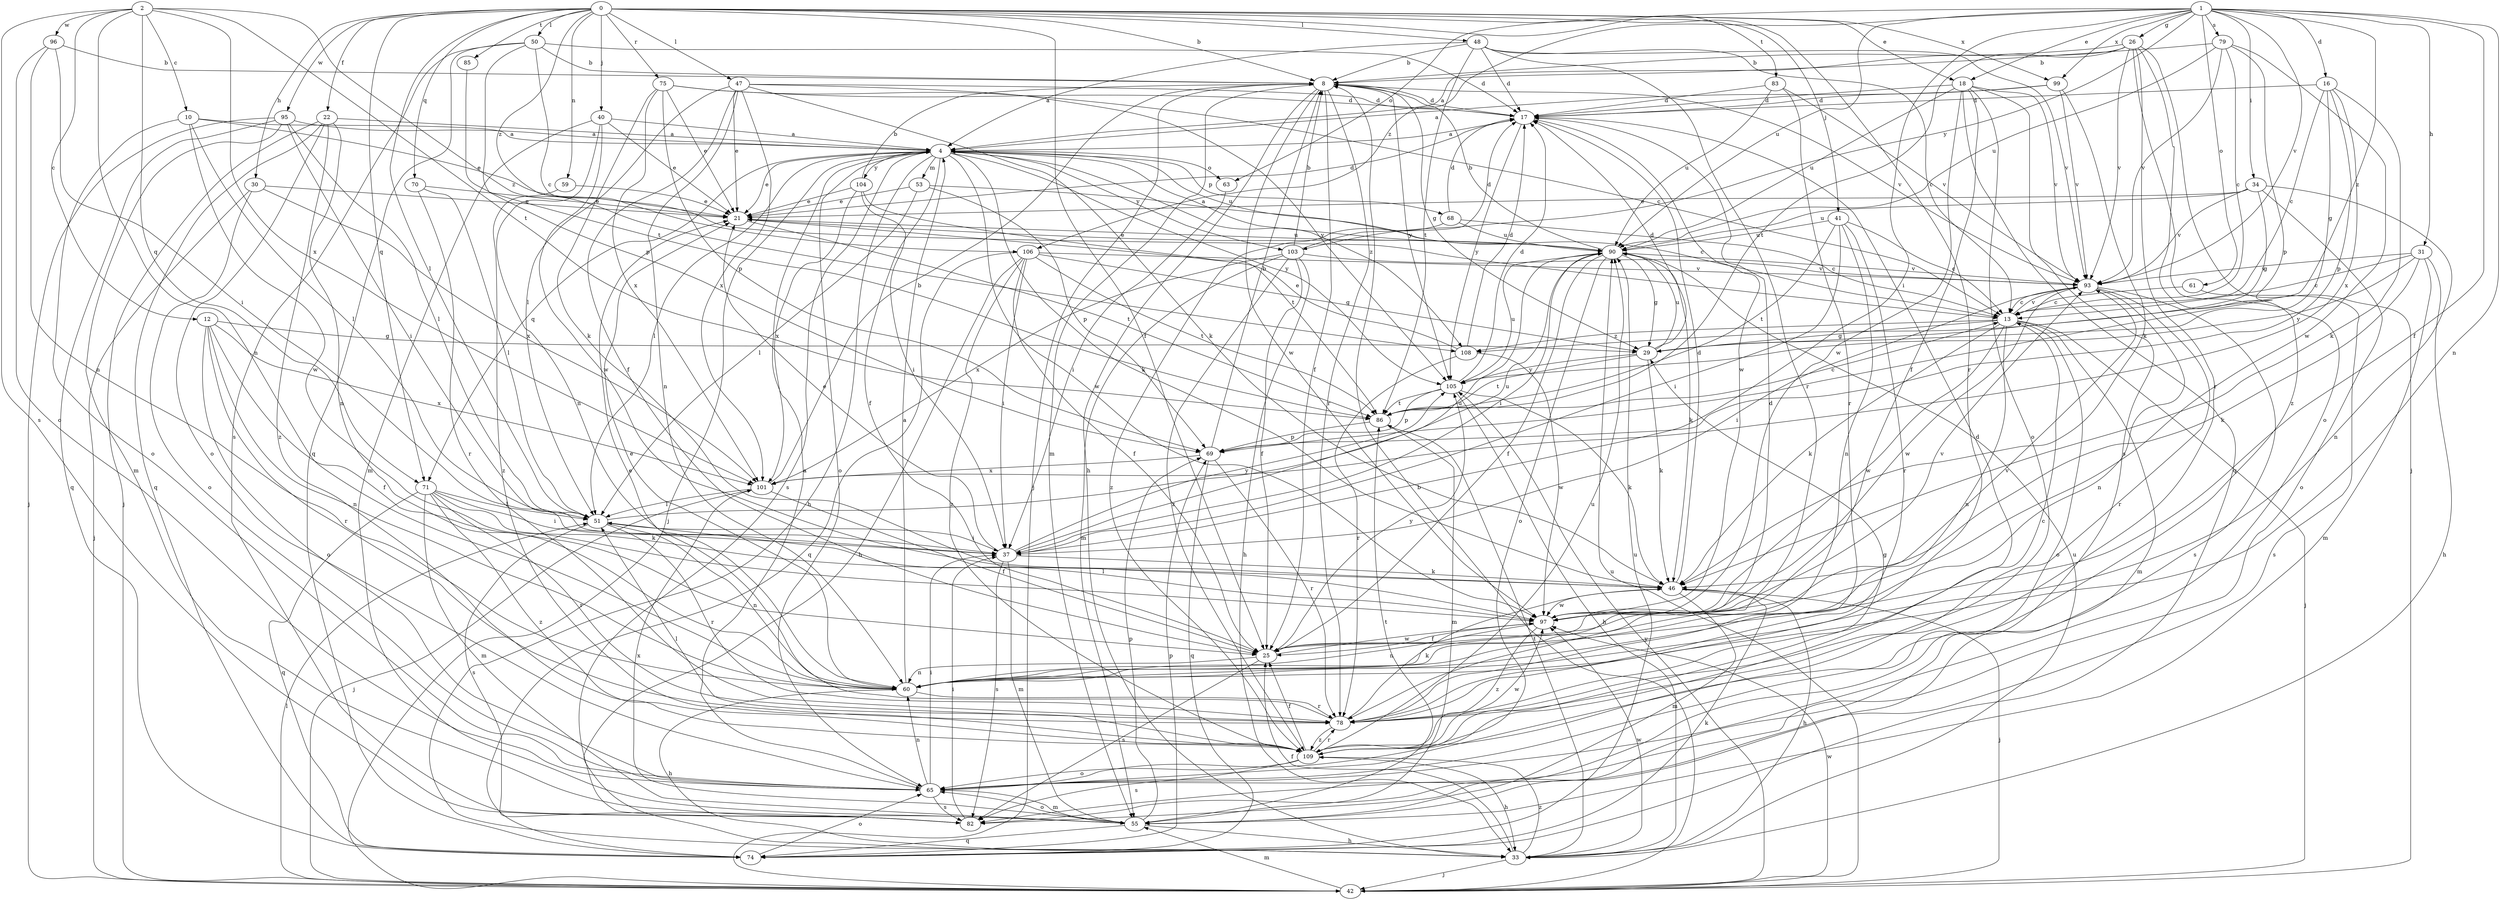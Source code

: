 strict digraph  {
0;
1;
2;
4;
8;
10;
12;
13;
16;
17;
18;
21;
22;
25;
26;
29;
30;
31;
33;
34;
37;
40;
41;
42;
46;
47;
48;
50;
51;
53;
55;
59;
60;
61;
63;
65;
68;
69;
70;
71;
74;
75;
78;
79;
82;
83;
85;
86;
90;
93;
95;
96;
97;
99;
101;
103;
104;
105;
106;
108;
109;
0 -> 8  [label=b];
0 -> 18  [label=e];
0 -> 22  [label=f];
0 -> 25  [label=f];
0 -> 30  [label=h];
0 -> 40  [label=j];
0 -> 41  [label=j];
0 -> 47  [label=l];
0 -> 48  [label=l];
0 -> 50  [label=l];
0 -> 51  [label=l];
0 -> 59  [label=n];
0 -> 70  [label=q];
0 -> 71  [label=q];
0 -> 75  [label=r];
0 -> 78  [label=r];
0 -> 83  [label=t];
0 -> 85  [label=t];
0 -> 95  [label=w];
0 -> 99  [label=x];
0 -> 106  [label=z];
1 -> 16  [label=d];
1 -> 18  [label=e];
1 -> 25  [label=f];
1 -> 26  [label=g];
1 -> 31  [label=h];
1 -> 34  [label=i];
1 -> 37  [label=i];
1 -> 60  [label=n];
1 -> 61  [label=o];
1 -> 63  [label=o];
1 -> 79  [label=s];
1 -> 90  [label=u];
1 -> 93  [label=v];
1 -> 99  [label=x];
1 -> 103  [label=y];
1 -> 106  [label=z];
1 -> 108  [label=z];
2 -> 10  [label=c];
2 -> 12  [label=c];
2 -> 60  [label=n];
2 -> 71  [label=q];
2 -> 82  [label=s];
2 -> 86  [label=t];
2 -> 96  [label=w];
2 -> 101  [label=x];
2 -> 108  [label=z];
4 -> 21  [label=e];
4 -> 25  [label=f];
4 -> 33  [label=h];
4 -> 42  [label=j];
4 -> 46  [label=k];
4 -> 51  [label=l];
4 -> 53  [label=m];
4 -> 63  [label=o];
4 -> 65  [label=o];
4 -> 68  [label=p];
4 -> 71  [label=q];
4 -> 82  [label=s];
4 -> 90  [label=u];
4 -> 97  [label=w];
4 -> 103  [label=y];
4 -> 104  [label=y];
4 -> 105  [label=y];
4 -> 108  [label=z];
8 -> 17  [label=d];
8 -> 25  [label=f];
8 -> 29  [label=g];
8 -> 33  [label=h];
8 -> 42  [label=j];
8 -> 55  [label=m];
8 -> 78  [label=r];
8 -> 93  [label=v];
8 -> 97  [label=w];
8 -> 105  [label=y];
10 -> 4  [label=a];
10 -> 21  [label=e];
10 -> 51  [label=l];
10 -> 65  [label=o];
10 -> 97  [label=w];
12 -> 25  [label=f];
12 -> 29  [label=g];
12 -> 60  [label=n];
12 -> 65  [label=o];
12 -> 78  [label=r];
12 -> 101  [label=x];
13 -> 29  [label=g];
13 -> 42  [label=j];
13 -> 46  [label=k];
13 -> 55  [label=m];
13 -> 60  [label=n];
13 -> 65  [label=o];
13 -> 93  [label=v];
13 -> 97  [label=w];
13 -> 108  [label=z];
16 -> 13  [label=c];
16 -> 17  [label=d];
16 -> 29  [label=g];
16 -> 46  [label=k];
16 -> 69  [label=p];
16 -> 101  [label=x];
17 -> 4  [label=a];
17 -> 97  [label=w];
17 -> 105  [label=y];
18 -> 17  [label=d];
18 -> 25  [label=f];
18 -> 65  [label=o];
18 -> 74  [label=q];
18 -> 82  [label=s];
18 -> 90  [label=u];
18 -> 93  [label=v];
18 -> 97  [label=w];
21 -> 17  [label=d];
21 -> 86  [label=t];
21 -> 90  [label=u];
22 -> 4  [label=a];
22 -> 42  [label=j];
22 -> 60  [label=n];
22 -> 65  [label=o];
22 -> 74  [label=q];
22 -> 109  [label=z];
25 -> 60  [label=n];
25 -> 82  [label=s];
25 -> 93  [label=v];
25 -> 97  [label=w];
25 -> 105  [label=y];
26 -> 4  [label=a];
26 -> 8  [label=b];
26 -> 42  [label=j];
26 -> 65  [label=o];
26 -> 78  [label=r];
26 -> 86  [label=t];
26 -> 93  [label=v];
26 -> 109  [label=z];
29 -> 17  [label=d];
29 -> 46  [label=k];
29 -> 86  [label=t];
29 -> 90  [label=u];
29 -> 105  [label=y];
30 -> 21  [label=e];
30 -> 42  [label=j];
30 -> 65  [label=o];
30 -> 101  [label=x];
31 -> 13  [label=c];
31 -> 33  [label=h];
31 -> 46  [label=k];
31 -> 55  [label=m];
31 -> 93  [label=v];
31 -> 105  [label=y];
33 -> 25  [label=f];
33 -> 42  [label=j];
33 -> 86  [label=t];
33 -> 90  [label=u];
33 -> 97  [label=w];
33 -> 109  [label=z];
34 -> 21  [label=e];
34 -> 29  [label=g];
34 -> 60  [label=n];
34 -> 65  [label=o];
34 -> 90  [label=u];
34 -> 93  [label=v];
37 -> 21  [label=e];
37 -> 46  [label=k];
37 -> 55  [label=m];
37 -> 82  [label=s];
37 -> 90  [label=u];
37 -> 105  [label=y];
40 -> 4  [label=a];
40 -> 21  [label=e];
40 -> 55  [label=m];
40 -> 60  [label=n];
40 -> 97  [label=w];
41 -> 13  [label=c];
41 -> 37  [label=i];
41 -> 60  [label=n];
41 -> 78  [label=r];
41 -> 86  [label=t];
41 -> 90  [label=u];
42 -> 8  [label=b];
42 -> 51  [label=l];
42 -> 55  [label=m];
42 -> 90  [label=u];
42 -> 97  [label=w];
42 -> 105  [label=y];
46 -> 17  [label=d];
46 -> 33  [label=h];
46 -> 42  [label=j];
46 -> 55  [label=m];
46 -> 97  [label=w];
47 -> 17  [label=d];
47 -> 21  [label=e];
47 -> 25  [label=f];
47 -> 46  [label=k];
47 -> 51  [label=l];
47 -> 60  [label=n];
47 -> 101  [label=x];
47 -> 105  [label=y];
48 -> 4  [label=a];
48 -> 8  [label=b];
48 -> 13  [label=c];
48 -> 17  [label=d];
48 -> 78  [label=r];
48 -> 86  [label=t];
48 -> 93  [label=v];
50 -> 8  [label=b];
50 -> 13  [label=c];
50 -> 17  [label=d];
50 -> 69  [label=p];
50 -> 74  [label=q];
50 -> 82  [label=s];
51 -> 37  [label=i];
51 -> 60  [label=n];
51 -> 78  [label=r];
51 -> 82  [label=s];
51 -> 90  [label=u];
53 -> 13  [label=c];
53 -> 21  [label=e];
53 -> 51  [label=l];
53 -> 69  [label=p];
55 -> 33  [label=h];
55 -> 65  [label=o];
55 -> 69  [label=p];
55 -> 74  [label=q];
55 -> 86  [label=t];
55 -> 101  [label=x];
59 -> 21  [label=e];
59 -> 109  [label=z];
60 -> 4  [label=a];
60 -> 17  [label=d];
60 -> 21  [label=e];
60 -> 33  [label=h];
60 -> 78  [label=r];
61 -> 13  [label=c];
61 -> 82  [label=s];
63 -> 37  [label=i];
65 -> 4  [label=a];
65 -> 37  [label=i];
65 -> 55  [label=m];
65 -> 60  [label=n];
65 -> 82  [label=s];
68 -> 13  [label=c];
68 -> 17  [label=d];
68 -> 90  [label=u];
68 -> 109  [label=z];
69 -> 8  [label=b];
69 -> 74  [label=q];
69 -> 78  [label=r];
69 -> 101  [label=x];
70 -> 21  [label=e];
70 -> 51  [label=l];
70 -> 78  [label=r];
71 -> 37  [label=i];
71 -> 46  [label=k];
71 -> 51  [label=l];
71 -> 55  [label=m];
71 -> 74  [label=q];
71 -> 78  [label=r];
71 -> 109  [label=z];
74 -> 46  [label=k];
74 -> 65  [label=o];
74 -> 69  [label=p];
74 -> 90  [label=u];
75 -> 13  [label=c];
75 -> 17  [label=d];
75 -> 21  [label=e];
75 -> 46  [label=k];
75 -> 69  [label=p];
75 -> 101  [label=x];
78 -> 13  [label=c];
78 -> 21  [label=e];
78 -> 46  [label=k];
78 -> 109  [label=z];
79 -> 8  [label=b];
79 -> 13  [label=c];
79 -> 69  [label=p];
79 -> 90  [label=u];
79 -> 93  [label=v];
79 -> 97  [label=w];
82 -> 37  [label=i];
83 -> 17  [label=d];
83 -> 78  [label=r];
83 -> 90  [label=u];
83 -> 93  [label=v];
85 -> 86  [label=t];
86 -> 13  [label=c];
86 -> 55  [label=m];
86 -> 69  [label=p];
90 -> 4  [label=a];
90 -> 8  [label=b];
90 -> 21  [label=e];
90 -> 25  [label=f];
90 -> 29  [label=g];
90 -> 37  [label=i];
90 -> 46  [label=k];
90 -> 65  [label=o];
90 -> 93  [label=v];
93 -> 13  [label=c];
93 -> 37  [label=i];
93 -> 60  [label=n];
93 -> 78  [label=r];
93 -> 82  [label=s];
93 -> 97  [label=w];
95 -> 4  [label=a];
95 -> 37  [label=i];
95 -> 42  [label=j];
95 -> 51  [label=l];
95 -> 55  [label=m];
95 -> 74  [label=q];
96 -> 8  [label=b];
96 -> 37  [label=i];
96 -> 60  [label=n];
96 -> 65  [label=o];
97 -> 25  [label=f];
97 -> 51  [label=l];
97 -> 60  [label=n];
97 -> 93  [label=v];
97 -> 109  [label=z];
99 -> 4  [label=a];
99 -> 17  [label=d];
99 -> 46  [label=k];
99 -> 93  [label=v];
101 -> 8  [label=b];
101 -> 25  [label=f];
101 -> 42  [label=j];
101 -> 51  [label=l];
103 -> 8  [label=b];
103 -> 17  [label=d];
103 -> 25  [label=f];
103 -> 33  [label=h];
103 -> 55  [label=m];
103 -> 93  [label=v];
103 -> 101  [label=x];
103 -> 109  [label=z];
104 -> 8  [label=b];
104 -> 21  [label=e];
104 -> 37  [label=i];
104 -> 86  [label=t];
104 -> 101  [label=x];
105 -> 17  [label=d];
105 -> 33  [label=h];
105 -> 46  [label=k];
105 -> 69  [label=p];
105 -> 86  [label=t];
105 -> 90  [label=u];
106 -> 25  [label=f];
106 -> 29  [label=g];
106 -> 33  [label=h];
106 -> 37  [label=i];
106 -> 74  [label=q];
106 -> 86  [label=t];
106 -> 93  [label=v];
106 -> 109  [label=z];
108 -> 17  [label=d];
108 -> 21  [label=e];
108 -> 78  [label=r];
108 -> 97  [label=w];
109 -> 17  [label=d];
109 -> 25  [label=f];
109 -> 29  [label=g];
109 -> 33  [label=h];
109 -> 51  [label=l];
109 -> 65  [label=o];
109 -> 78  [label=r];
109 -> 82  [label=s];
109 -> 90  [label=u];
109 -> 97  [label=w];
}
